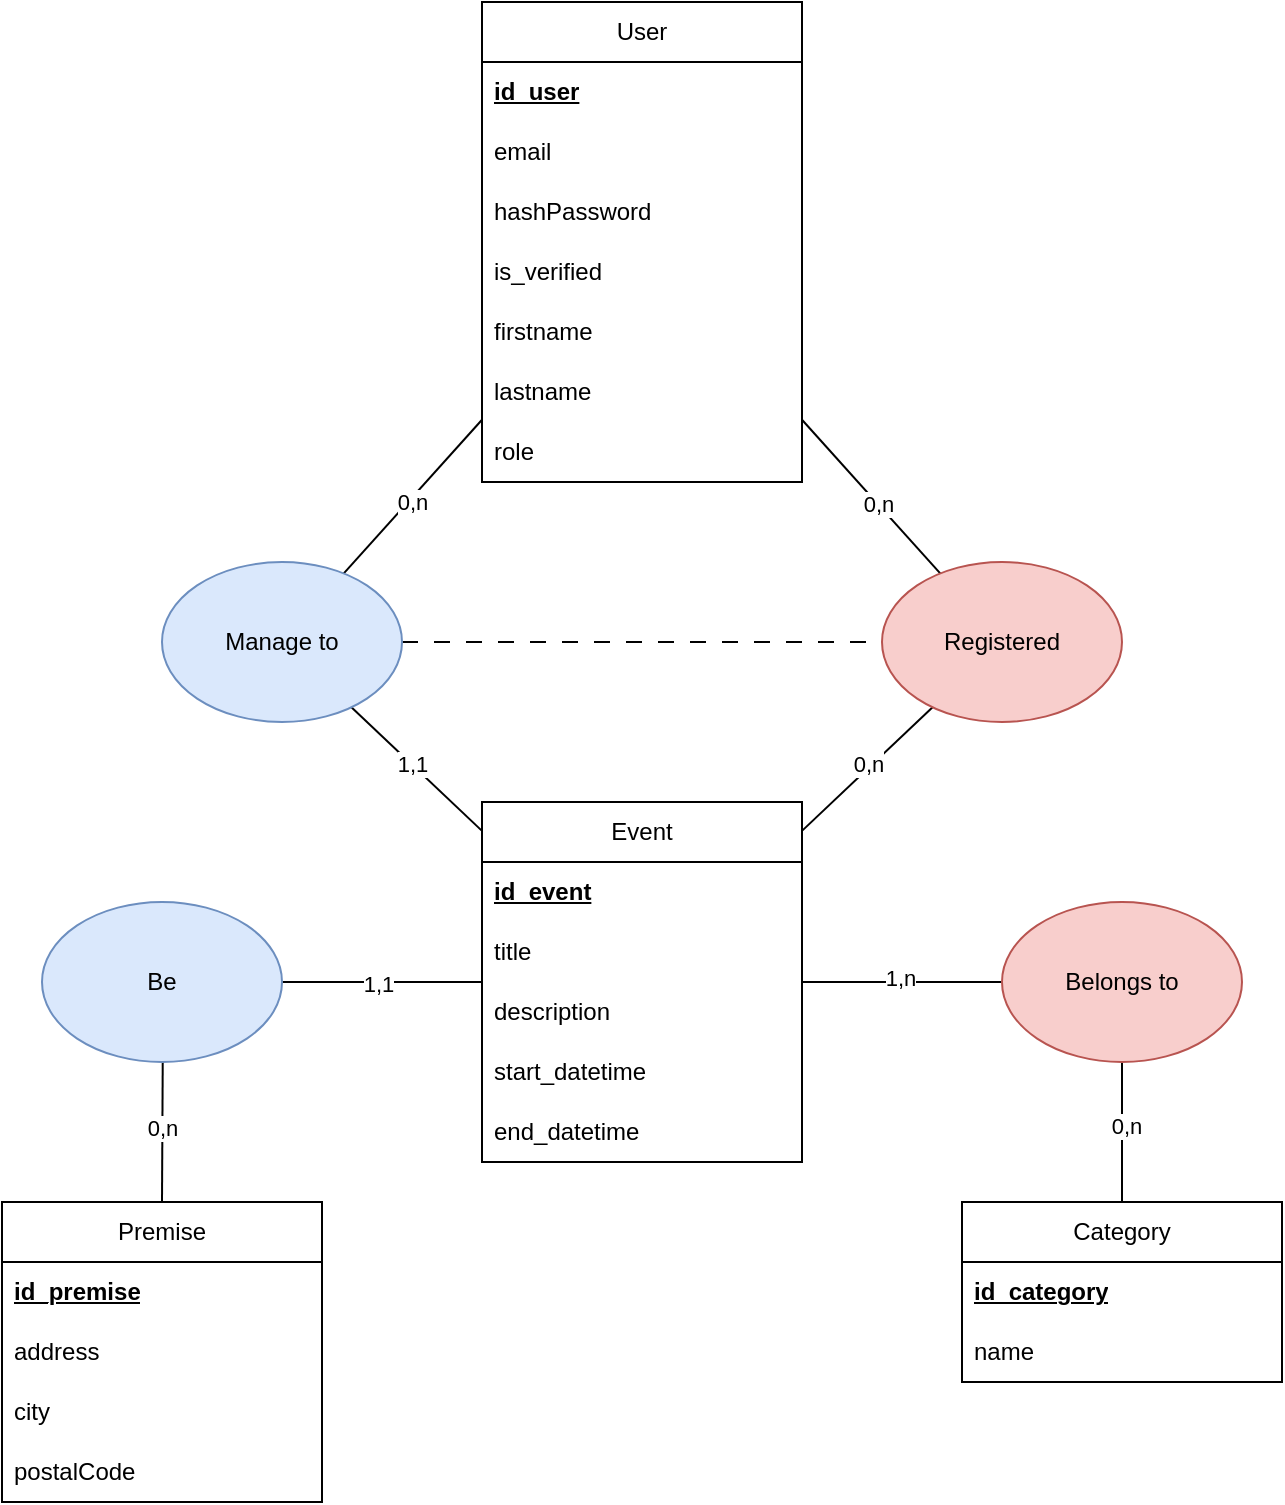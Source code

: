 <mxfile version="28.2.5">
  <diagram id="0dXX1QzmcSqrXcey1M7V" name="Page-1">
    <mxGraphModel dx="1426" dy="751" grid="1" gridSize="10" guides="1" tooltips="1" connect="1" arrows="1" fold="1" page="1" pageScale="1" pageWidth="827" pageHeight="1169" math="0" shadow="0">
      <root>
        <mxCell id="0" />
        <mxCell id="1" parent="0" />
        <mxCell id="3b3-KmFhKN6L0uyYpPeW-1" value="User" style="swimlane;fontStyle=0;childLayout=stackLayout;horizontal=1;startSize=30;horizontalStack=0;resizeParent=1;resizeParentMax=0;resizeLast=0;collapsible=1;marginBottom=0;whiteSpace=wrap;html=1;" parent="1" vertex="1">
          <mxGeometry x="320" y="40" width="160" height="240" as="geometry" />
        </mxCell>
        <mxCell id="3b3-KmFhKN6L0uyYpPeW-2" value="&lt;b&gt;&lt;u&gt;id_user&lt;/u&gt;&lt;/b&gt;" style="text;strokeColor=none;fillColor=none;align=left;verticalAlign=middle;spacingLeft=4;spacingRight=4;overflow=hidden;points=[[0,0.5],[1,0.5]];portConstraint=eastwest;rotatable=0;whiteSpace=wrap;html=1;" parent="3b3-KmFhKN6L0uyYpPeW-1" vertex="1">
          <mxGeometry y="30" width="160" height="30" as="geometry" />
        </mxCell>
        <mxCell id="3b3-KmFhKN6L0uyYpPeW-35" value="email" style="text;strokeColor=none;fillColor=none;align=left;verticalAlign=middle;spacingLeft=4;spacingRight=4;overflow=hidden;points=[[0,0.5],[1,0.5]];portConstraint=eastwest;rotatable=0;whiteSpace=wrap;html=1;" parent="3b3-KmFhKN6L0uyYpPeW-1" vertex="1">
          <mxGeometry y="60" width="160" height="30" as="geometry" />
        </mxCell>
        <mxCell id="3b3-KmFhKN6L0uyYpPeW-34" value="hashPassword" style="text;strokeColor=none;fillColor=none;align=left;verticalAlign=middle;spacingLeft=4;spacingRight=4;overflow=hidden;points=[[0,0.5],[1,0.5]];portConstraint=eastwest;rotatable=0;whiteSpace=wrap;html=1;" parent="3b3-KmFhKN6L0uyYpPeW-1" vertex="1">
          <mxGeometry y="90" width="160" height="30" as="geometry" />
        </mxCell>
        <mxCell id="3b3-KmFhKN6L0uyYpPeW-36" value="is_verified" style="text;strokeColor=none;fillColor=none;align=left;verticalAlign=middle;spacingLeft=4;spacingRight=4;overflow=hidden;points=[[0,0.5],[1,0.5]];portConstraint=eastwest;rotatable=0;whiteSpace=wrap;html=1;" parent="3b3-KmFhKN6L0uyYpPeW-1" vertex="1">
          <mxGeometry y="120" width="160" height="30" as="geometry" />
        </mxCell>
        <mxCell id="3b3-KmFhKN6L0uyYpPeW-3" value="firstname" style="text;strokeColor=none;fillColor=none;align=left;verticalAlign=middle;spacingLeft=4;spacingRight=4;overflow=hidden;points=[[0,0.5],[1,0.5]];portConstraint=eastwest;rotatable=0;whiteSpace=wrap;html=1;" parent="3b3-KmFhKN6L0uyYpPeW-1" vertex="1">
          <mxGeometry y="150" width="160" height="30" as="geometry" />
        </mxCell>
        <mxCell id="3b3-KmFhKN6L0uyYpPeW-4" value="lastname" style="text;strokeColor=none;fillColor=none;align=left;verticalAlign=middle;spacingLeft=4;spacingRight=4;overflow=hidden;points=[[0,0.5],[1,0.5]];portConstraint=eastwest;rotatable=0;whiteSpace=wrap;html=1;" parent="3b3-KmFhKN6L0uyYpPeW-1" vertex="1">
          <mxGeometry y="180" width="160" height="30" as="geometry" />
        </mxCell>
        <mxCell id="3b3-KmFhKN6L0uyYpPeW-5" value="role" style="text;strokeColor=none;fillColor=none;align=left;verticalAlign=middle;spacingLeft=4;spacingRight=4;overflow=hidden;points=[[0,0.5],[1,0.5]];portConstraint=eastwest;rotatable=0;whiteSpace=wrap;html=1;" parent="3b3-KmFhKN6L0uyYpPeW-1" vertex="1">
          <mxGeometry y="210" width="160" height="30" as="geometry" />
        </mxCell>
        <mxCell id="3b3-KmFhKN6L0uyYpPeW-43" style="rounded=0;orthogonalLoop=1;jettySize=auto;html=1;endArrow=none;endFill=0;" parent="1" source="3b3-KmFhKN6L0uyYpPeW-6" target="3b3-KmFhKN6L0uyYpPeW-42" edge="1">
          <mxGeometry relative="1" as="geometry" />
        </mxCell>
        <mxCell id="3b3-KmFhKN6L0uyYpPeW-45" value="1,1" style="edgeLabel;html=1;align=center;verticalAlign=middle;resizable=0;points=[];" parent="3b3-KmFhKN6L0uyYpPeW-43" vertex="1" connectable="0">
          <mxGeometry x="0.053" y="1" relative="1" as="geometry">
            <mxPoint as="offset" />
          </mxGeometry>
        </mxCell>
        <mxCell id="3b3-KmFhKN6L0uyYpPeW-6" value="Event" style="swimlane;fontStyle=0;childLayout=stackLayout;horizontal=1;startSize=30;horizontalStack=0;resizeParent=1;resizeParentMax=0;resizeLast=0;collapsible=1;marginBottom=0;whiteSpace=wrap;html=1;" parent="1" vertex="1">
          <mxGeometry x="320" y="440" width="160" height="180" as="geometry" />
        </mxCell>
        <mxCell id="3b3-KmFhKN6L0uyYpPeW-7" value="&lt;b&gt;&lt;u&gt;id_event&lt;/u&gt;&lt;/b&gt;" style="text;strokeColor=none;fillColor=none;align=left;verticalAlign=middle;spacingLeft=4;spacingRight=4;overflow=hidden;points=[[0,0.5],[1,0.5]];portConstraint=eastwest;rotatable=0;whiteSpace=wrap;html=1;" parent="3b3-KmFhKN6L0uyYpPeW-6" vertex="1">
          <mxGeometry y="30" width="160" height="30" as="geometry" />
        </mxCell>
        <mxCell id="3b3-KmFhKN6L0uyYpPeW-8" value="title" style="text;strokeColor=none;fillColor=none;align=left;verticalAlign=middle;spacingLeft=4;spacingRight=4;overflow=hidden;points=[[0,0.5],[1,0.5]];portConstraint=eastwest;rotatable=0;whiteSpace=wrap;html=1;" parent="3b3-KmFhKN6L0uyYpPeW-6" vertex="1">
          <mxGeometry y="60" width="160" height="30" as="geometry" />
        </mxCell>
        <mxCell id="3b3-KmFhKN6L0uyYpPeW-9" value="description" style="text;strokeColor=none;fillColor=none;align=left;verticalAlign=middle;spacingLeft=4;spacingRight=4;overflow=hidden;points=[[0,0.5],[1,0.5]];portConstraint=eastwest;rotatable=0;whiteSpace=wrap;html=1;" parent="3b3-KmFhKN6L0uyYpPeW-6" vertex="1">
          <mxGeometry y="90" width="160" height="30" as="geometry" />
        </mxCell>
        <mxCell id="3b3-KmFhKN6L0uyYpPeW-11" value="start_datetime" style="text;strokeColor=none;fillColor=none;align=left;verticalAlign=middle;spacingLeft=4;spacingRight=4;overflow=hidden;points=[[0,0.5],[1,0.5]];portConstraint=eastwest;rotatable=0;whiteSpace=wrap;html=1;" parent="3b3-KmFhKN6L0uyYpPeW-6" vertex="1">
          <mxGeometry y="120" width="160" height="30" as="geometry" />
        </mxCell>
        <mxCell id="3b3-KmFhKN6L0uyYpPeW-14" value="end_datetime" style="text;strokeColor=none;fillColor=none;align=left;verticalAlign=middle;spacingLeft=4;spacingRight=4;overflow=hidden;points=[[0,0.5],[1,0.5]];portConstraint=eastwest;rotatable=0;whiteSpace=wrap;html=1;" parent="3b3-KmFhKN6L0uyYpPeW-6" vertex="1">
          <mxGeometry y="150" width="160" height="30" as="geometry" />
        </mxCell>
        <mxCell id="3b3-KmFhKN6L0uyYpPeW-15" value="Category" style="swimlane;fontStyle=0;childLayout=stackLayout;horizontal=1;startSize=30;horizontalStack=0;resizeParent=1;resizeParentMax=0;resizeLast=0;collapsible=1;marginBottom=0;whiteSpace=wrap;html=1;" parent="1" vertex="1">
          <mxGeometry x="560" y="640" width="160" height="90" as="geometry" />
        </mxCell>
        <mxCell id="3b3-KmFhKN6L0uyYpPeW-16" value="&lt;b&gt;&lt;u&gt;id_category&lt;/u&gt;&lt;/b&gt;" style="text;strokeColor=none;fillColor=none;align=left;verticalAlign=middle;spacingLeft=4;spacingRight=4;overflow=hidden;points=[[0,0.5],[1,0.5]];portConstraint=eastwest;rotatable=0;whiteSpace=wrap;html=1;" parent="3b3-KmFhKN6L0uyYpPeW-15" vertex="1">
          <mxGeometry y="30" width="160" height="30" as="geometry" />
        </mxCell>
        <mxCell id="3b3-KmFhKN6L0uyYpPeW-17" value="name" style="text;strokeColor=none;fillColor=none;align=left;verticalAlign=middle;spacingLeft=4;spacingRight=4;overflow=hidden;points=[[0,0.5],[1,0.5]];portConstraint=eastwest;rotatable=0;whiteSpace=wrap;html=1;" parent="3b3-KmFhKN6L0uyYpPeW-15" vertex="1">
          <mxGeometry y="60" width="160" height="30" as="geometry" />
        </mxCell>
        <mxCell id="3b3-KmFhKN6L0uyYpPeW-20" style="rounded=0;orthogonalLoop=1;jettySize=auto;html=1;endArrow=none;endFill=0;" parent="1" source="3b3-KmFhKN6L0uyYpPeW-19" target="3b3-KmFhKN6L0uyYpPeW-6" edge="1">
          <mxGeometry relative="1" as="geometry" />
        </mxCell>
        <mxCell id="3b3-KmFhKN6L0uyYpPeW-22" value="1,1" style="edgeLabel;html=1;align=center;verticalAlign=middle;resizable=0;points=[];" parent="3b3-KmFhKN6L0uyYpPeW-20" vertex="1" connectable="0">
          <mxGeometry x="-0.075" relative="1" as="geometry">
            <mxPoint as="offset" />
          </mxGeometry>
        </mxCell>
        <mxCell id="3b3-KmFhKN6L0uyYpPeW-21" style="rounded=0;orthogonalLoop=1;jettySize=auto;html=1;endArrow=none;endFill=0;" parent="1" source="3b3-KmFhKN6L0uyYpPeW-19" target="3b3-KmFhKN6L0uyYpPeW-1" edge="1">
          <mxGeometry relative="1" as="geometry" />
        </mxCell>
        <mxCell id="3b3-KmFhKN6L0uyYpPeW-23" value="0,n" style="edgeLabel;html=1;align=center;verticalAlign=middle;resizable=0;points=[];" parent="3b3-KmFhKN6L0uyYpPeW-21" vertex="1" connectable="0">
          <mxGeometry x="-0.039" y="-1" relative="1" as="geometry">
            <mxPoint as="offset" />
          </mxGeometry>
        </mxCell>
        <mxCell id="QrKg6Avyo1VkRQEavOzB-1" style="rounded=0;orthogonalLoop=1;jettySize=auto;html=1;endArrow=none;endFill=0;dashed=1;dashPattern=8 8;" edge="1" parent="1" source="3b3-KmFhKN6L0uyYpPeW-19" target="3b3-KmFhKN6L0uyYpPeW-24">
          <mxGeometry relative="1" as="geometry" />
        </mxCell>
        <mxCell id="3b3-KmFhKN6L0uyYpPeW-19" value="Manage to" style="ellipse;whiteSpace=wrap;html=1;fillColor=#dae8fc;strokeColor=#6c8ebf;" parent="1" vertex="1">
          <mxGeometry x="160" y="320" width="120" height="80" as="geometry" />
        </mxCell>
        <mxCell id="3b3-KmFhKN6L0uyYpPeW-25" style="rounded=0;orthogonalLoop=1;jettySize=auto;html=1;endArrow=none;endFill=0;" parent="1" source="3b3-KmFhKN6L0uyYpPeW-24" target="3b3-KmFhKN6L0uyYpPeW-1" edge="1">
          <mxGeometry relative="1" as="geometry" />
        </mxCell>
        <mxCell id="3b3-KmFhKN6L0uyYpPeW-27" value="0,n" style="edgeLabel;html=1;align=center;verticalAlign=middle;resizable=0;points=[];" parent="3b3-KmFhKN6L0uyYpPeW-25" vertex="1" connectable="0">
          <mxGeometry x="-0.1" relative="1" as="geometry">
            <mxPoint as="offset" />
          </mxGeometry>
        </mxCell>
        <mxCell id="3b3-KmFhKN6L0uyYpPeW-26" style="rounded=0;orthogonalLoop=1;jettySize=auto;html=1;endArrow=none;endFill=0;" parent="1" source="3b3-KmFhKN6L0uyYpPeW-24" target="3b3-KmFhKN6L0uyYpPeW-6" edge="1">
          <mxGeometry relative="1" as="geometry" />
        </mxCell>
        <mxCell id="3b3-KmFhKN6L0uyYpPeW-28" value="0,n" style="edgeLabel;html=1;align=center;verticalAlign=middle;resizable=0;points=[];" parent="3b3-KmFhKN6L0uyYpPeW-26" vertex="1" connectable="0">
          <mxGeometry x="-0.042" y="-2" relative="1" as="geometry">
            <mxPoint as="offset" />
          </mxGeometry>
        </mxCell>
        <mxCell id="3b3-KmFhKN6L0uyYpPeW-24" value="Registered" style="ellipse;whiteSpace=wrap;html=1;fillColor=#f8cecc;strokeColor=#b85450;" parent="1" vertex="1">
          <mxGeometry x="520" y="320" width="120" height="80" as="geometry" />
        </mxCell>
        <mxCell id="3b3-KmFhKN6L0uyYpPeW-30" style="rounded=0;orthogonalLoop=1;jettySize=auto;html=1;endArrow=none;endFill=0;" parent="1" source="3b3-KmFhKN6L0uyYpPeW-29" target="3b3-KmFhKN6L0uyYpPeW-6" edge="1">
          <mxGeometry relative="1" as="geometry" />
        </mxCell>
        <mxCell id="3b3-KmFhKN6L0uyYpPeW-32" value="1,n" style="edgeLabel;html=1;align=center;verticalAlign=middle;resizable=0;points=[];" parent="3b3-KmFhKN6L0uyYpPeW-30" vertex="1" connectable="0">
          <mxGeometry x="0.031" y="-2" relative="1" as="geometry">
            <mxPoint as="offset" />
          </mxGeometry>
        </mxCell>
        <mxCell id="3b3-KmFhKN6L0uyYpPeW-31" style="rounded=0;orthogonalLoop=1;jettySize=auto;html=1;endArrow=none;endFill=0;" parent="1" source="3b3-KmFhKN6L0uyYpPeW-29" target="3b3-KmFhKN6L0uyYpPeW-15" edge="1">
          <mxGeometry relative="1" as="geometry" />
        </mxCell>
        <mxCell id="3b3-KmFhKN6L0uyYpPeW-33" value="0,n" style="edgeLabel;html=1;align=center;verticalAlign=middle;resizable=0;points=[];" parent="3b3-KmFhKN6L0uyYpPeW-31" vertex="1" connectable="0">
          <mxGeometry x="-0.089" y="2" relative="1" as="geometry">
            <mxPoint as="offset" />
          </mxGeometry>
        </mxCell>
        <mxCell id="3b3-KmFhKN6L0uyYpPeW-29" value="Belongs to" style="ellipse;whiteSpace=wrap;html=1;fillColor=#f8cecc;strokeColor=#b85450;" parent="1" vertex="1">
          <mxGeometry x="580" y="490" width="120" height="80" as="geometry" />
        </mxCell>
        <mxCell id="3b3-KmFhKN6L0uyYpPeW-37" value="Premise" style="swimlane;fontStyle=0;childLayout=stackLayout;horizontal=1;startSize=30;horizontalStack=0;resizeParent=1;resizeParentMax=0;resizeLast=0;collapsible=1;marginBottom=0;whiteSpace=wrap;html=1;" parent="1" vertex="1">
          <mxGeometry x="80" y="640" width="160" height="150" as="geometry" />
        </mxCell>
        <mxCell id="3b3-KmFhKN6L0uyYpPeW-38" value="&lt;b&gt;&lt;u&gt;id_premise&lt;/u&gt;&lt;/b&gt;" style="text;strokeColor=none;fillColor=none;align=left;verticalAlign=middle;spacingLeft=4;spacingRight=4;overflow=hidden;points=[[0,0.5],[1,0.5]];portConstraint=eastwest;rotatable=0;whiteSpace=wrap;html=1;" parent="3b3-KmFhKN6L0uyYpPeW-37" vertex="1">
          <mxGeometry y="30" width="160" height="30" as="geometry" />
        </mxCell>
        <mxCell id="3b3-KmFhKN6L0uyYpPeW-39" value="address" style="text;strokeColor=none;fillColor=none;align=left;verticalAlign=middle;spacingLeft=4;spacingRight=4;overflow=hidden;points=[[0,0.5],[1,0.5]];portConstraint=eastwest;rotatable=0;whiteSpace=wrap;html=1;" parent="3b3-KmFhKN6L0uyYpPeW-37" vertex="1">
          <mxGeometry y="60" width="160" height="30" as="geometry" />
        </mxCell>
        <mxCell id="3b3-KmFhKN6L0uyYpPeW-40" value="city" style="text;strokeColor=none;fillColor=none;align=left;verticalAlign=middle;spacingLeft=4;spacingRight=4;overflow=hidden;points=[[0,0.5],[1,0.5]];portConstraint=eastwest;rotatable=0;whiteSpace=wrap;html=1;" parent="3b3-KmFhKN6L0uyYpPeW-37" vertex="1">
          <mxGeometry y="90" width="160" height="30" as="geometry" />
        </mxCell>
        <mxCell id="3b3-KmFhKN6L0uyYpPeW-41" value="postalCode" style="text;strokeColor=none;fillColor=none;align=left;verticalAlign=middle;spacingLeft=4;spacingRight=4;overflow=hidden;points=[[0,0.5],[1,0.5]];portConstraint=eastwest;rotatable=0;whiteSpace=wrap;html=1;" parent="3b3-KmFhKN6L0uyYpPeW-37" vertex="1">
          <mxGeometry y="120" width="160" height="30" as="geometry" />
        </mxCell>
        <mxCell id="3b3-KmFhKN6L0uyYpPeW-44" style="rounded=0;orthogonalLoop=1;jettySize=auto;html=1;endArrow=none;endFill=0;" parent="1" source="3b3-KmFhKN6L0uyYpPeW-42" target="3b3-KmFhKN6L0uyYpPeW-37" edge="1">
          <mxGeometry relative="1" as="geometry" />
        </mxCell>
        <mxCell id="3b3-KmFhKN6L0uyYpPeW-46" value="0,n" style="edgeLabel;html=1;align=center;verticalAlign=middle;resizable=0;points=[];" parent="3b3-KmFhKN6L0uyYpPeW-44" vertex="1" connectable="0">
          <mxGeometry x="-0.073" relative="1" as="geometry">
            <mxPoint as="offset" />
          </mxGeometry>
        </mxCell>
        <mxCell id="3b3-KmFhKN6L0uyYpPeW-42" value="Be" style="ellipse;whiteSpace=wrap;html=1;fillColor=#dae8fc;strokeColor=#6c8ebf;" parent="1" vertex="1">
          <mxGeometry x="100" y="490" width="120" height="80" as="geometry" />
        </mxCell>
      </root>
    </mxGraphModel>
  </diagram>
</mxfile>

